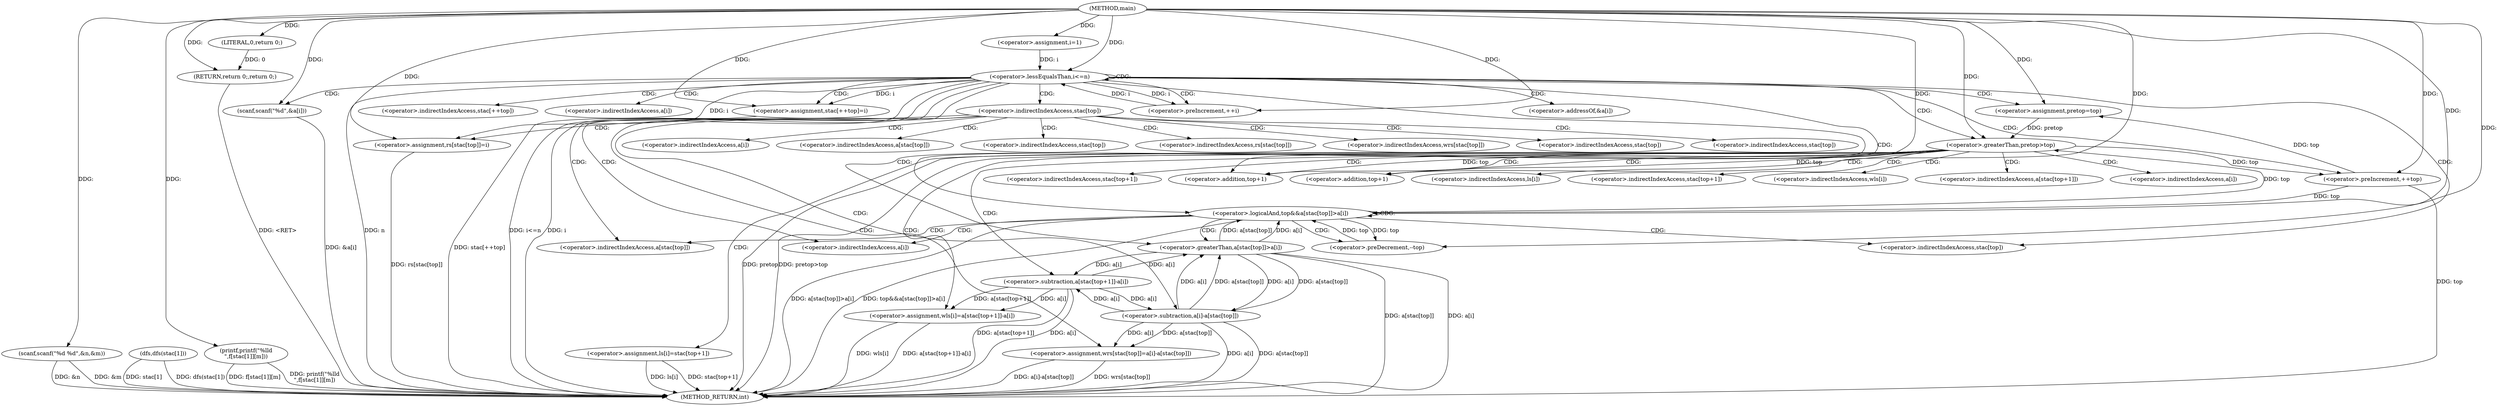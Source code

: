 digraph "main" {  
"1000215" [label = "(METHOD,main)" ]
"1000335" [label = "(METHOD_RETURN,int)" ]
"1000217" [label = "(scanf,scanf(\"%d %d\",&n,&m))" ]
"1000320" [label = "(dfs,dfs(stac[1]))" ]
"1000324" [label = "(printf,printf(\"%lld\n\",f[stac[1]][m]))" ]
"1000333" [label = "(RETURN,return 0;,return 0;)" ]
"1000225" [label = "(<operator>.assignment,i=1)" ]
"1000228" [label = "(<operator>.lessEqualsThan,i<=n)" ]
"1000231" [label = "(<operator>.preIncrement,++i)" ]
"1000334" [label = "(LITERAL,0,return 0;)" ]
"1000234" [label = "(scanf,scanf(\"%d\",&a[i]))" ]
"1000241" [label = "(<operator>.assignment,pretop=top)" ]
"1000314" [label = "(<operator>.assignment,stac[++top]=i)" ]
"1000245" [label = "(<operator>.logicalAnd,top&&a[stac[top]]>a[i])" ]
"1000256" [label = "(<operator>.preDecrement,--top)" ]
"1000286" [label = "(<operator>.greaterThan,pretop>top)" ]
"1000263" [label = "(<operator>.assignment,rs[stac[top]]=i)" ]
"1000270" [label = "(<operator>.assignment,wrs[stac[top]]=a[i]-a[stac[top]])" ]
"1000290" [label = "(<operator>.assignment,ls[i]=stac[top+1])" ]
"1000299" [label = "(<operator>.assignment,wls[i]=a[stac[top+1]]-a[i])" ]
"1000247" [label = "(<operator>.greaterThan,a[stac[top]]>a[i])" ]
"1000317" [label = "(<operator>.preIncrement,++top)" ]
"1000276" [label = "(<operator>.subtraction,a[i]-a[stac[top]])" ]
"1000303" [label = "(<operator>.subtraction,a[stac[top+1]]-a[i])" ]
"1000296" [label = "(<operator>.addition,top+1)" ]
"1000308" [label = "(<operator>.addition,top+1)" ]
"1000236" [label = "(<operator>.addressOf,&a[i])" ]
"1000259" [label = "(<operator>.indirectIndexAccess,stac[top])" ]
"1000315" [label = "(<operator>.indirectIndexAccess,stac[++top])" ]
"1000237" [label = "(<operator>.indirectIndexAccess,a[i])" ]
"1000248" [label = "(<operator>.indirectIndexAccess,a[stac[top]])" ]
"1000253" [label = "(<operator>.indirectIndexAccess,a[i])" ]
"1000264" [label = "(<operator>.indirectIndexAccess,rs[stac[top]])" ]
"1000271" [label = "(<operator>.indirectIndexAccess,wrs[stac[top]])" ]
"1000291" [label = "(<operator>.indirectIndexAccess,ls[i])" ]
"1000294" [label = "(<operator>.indirectIndexAccess,stac[top+1])" ]
"1000300" [label = "(<operator>.indirectIndexAccess,wls[i])" ]
"1000250" [label = "(<operator>.indirectIndexAccess,stac[top])" ]
"1000266" [label = "(<operator>.indirectIndexAccess,stac[top])" ]
"1000273" [label = "(<operator>.indirectIndexAccess,stac[top])" ]
"1000277" [label = "(<operator>.indirectIndexAccess,a[i])" ]
"1000280" [label = "(<operator>.indirectIndexAccess,a[stac[top]])" ]
"1000304" [label = "(<operator>.indirectIndexAccess,a[stac[top+1]])" ]
"1000311" [label = "(<operator>.indirectIndexAccess,a[i])" ]
"1000282" [label = "(<operator>.indirectIndexAccess,stac[top])" ]
"1000306" [label = "(<operator>.indirectIndexAccess,stac[top+1])" ]
  "1000217" -> "1000335"  [ label = "DDG: &n"] 
  "1000217" -> "1000335"  [ label = "DDG: &m"] 
  "1000228" -> "1000335"  [ label = "DDG: i"] 
  "1000228" -> "1000335"  [ label = "DDG: n"] 
  "1000228" -> "1000335"  [ label = "DDG: i<=n"] 
  "1000320" -> "1000335"  [ label = "DDG: stac[1]"] 
  "1000320" -> "1000335"  [ label = "DDG: dfs(stac[1])"] 
  "1000324" -> "1000335"  [ label = "DDG: f[stac[1]][m]"] 
  "1000324" -> "1000335"  [ label = "DDG: printf(\"%lld\n\",f[stac[1]][m])"] 
  "1000234" -> "1000335"  [ label = "DDG: &a[i]"] 
  "1000247" -> "1000335"  [ label = "DDG: a[stac[top]]"] 
  "1000247" -> "1000335"  [ label = "DDG: a[i]"] 
  "1000245" -> "1000335"  [ label = "DDG: a[stac[top]]>a[i]"] 
  "1000245" -> "1000335"  [ label = "DDG: top&&a[stac[top]]>a[i]"] 
  "1000263" -> "1000335"  [ label = "DDG: rs[stac[top]]"] 
  "1000270" -> "1000335"  [ label = "DDG: wrs[stac[top]]"] 
  "1000276" -> "1000335"  [ label = "DDG: a[i]"] 
  "1000276" -> "1000335"  [ label = "DDG: a[stac[top]]"] 
  "1000270" -> "1000335"  [ label = "DDG: a[i]-a[stac[top]]"] 
  "1000286" -> "1000335"  [ label = "DDG: pretop"] 
  "1000286" -> "1000335"  [ label = "DDG: pretop>top"] 
  "1000290" -> "1000335"  [ label = "DDG: ls[i]"] 
  "1000290" -> "1000335"  [ label = "DDG: stac[top+1]"] 
  "1000299" -> "1000335"  [ label = "DDG: wls[i]"] 
  "1000303" -> "1000335"  [ label = "DDG: a[stac[top+1]]"] 
  "1000303" -> "1000335"  [ label = "DDG: a[i]"] 
  "1000299" -> "1000335"  [ label = "DDG: a[stac[top+1]]-a[i]"] 
  "1000317" -> "1000335"  [ label = "DDG: top"] 
  "1000314" -> "1000335"  [ label = "DDG: stac[++top]"] 
  "1000333" -> "1000335"  [ label = "DDG: <RET>"] 
  "1000215" -> "1000217"  [ label = "DDG: "] 
  "1000334" -> "1000333"  [ label = "DDG: 0"] 
  "1000215" -> "1000333"  [ label = "DDG: "] 
  "1000215" -> "1000225"  [ label = "DDG: "] 
  "1000215" -> "1000324"  [ label = "DDG: "] 
  "1000215" -> "1000334"  [ label = "DDG: "] 
  "1000225" -> "1000228"  [ label = "DDG: i"] 
  "1000231" -> "1000228"  [ label = "DDG: i"] 
  "1000215" -> "1000228"  [ label = "DDG: "] 
  "1000215" -> "1000231"  [ label = "DDG: "] 
  "1000228" -> "1000231"  [ label = "DDG: i"] 
  "1000215" -> "1000234"  [ label = "DDG: "] 
  "1000317" -> "1000241"  [ label = "DDG: top"] 
  "1000215" -> "1000241"  [ label = "DDG: "] 
  "1000228" -> "1000314"  [ label = "DDG: i"] 
  "1000215" -> "1000314"  [ label = "DDG: "] 
  "1000256" -> "1000245"  [ label = "DDG: top"] 
  "1000215" -> "1000245"  [ label = "DDG: "] 
  "1000317" -> "1000245"  [ label = "DDG: top"] 
  "1000247" -> "1000245"  [ label = "DDG: a[stac[top]]"] 
  "1000247" -> "1000245"  [ label = "DDG: a[i]"] 
  "1000245" -> "1000256"  [ label = "DDG: top"] 
  "1000215" -> "1000256"  [ label = "DDG: "] 
  "1000228" -> "1000263"  [ label = "DDG: i"] 
  "1000215" -> "1000263"  [ label = "DDG: "] 
  "1000276" -> "1000270"  [ label = "DDG: a[i]"] 
  "1000276" -> "1000270"  [ label = "DDG: a[stac[top]]"] 
  "1000241" -> "1000286"  [ label = "DDG: pretop"] 
  "1000215" -> "1000286"  [ label = "DDG: "] 
  "1000245" -> "1000286"  [ label = "DDG: top"] 
  "1000303" -> "1000299"  [ label = "DDG: a[stac[top+1]]"] 
  "1000303" -> "1000299"  [ label = "DDG: a[i]"] 
  "1000276" -> "1000247"  [ label = "DDG: a[stac[top]]"] 
  "1000276" -> "1000247"  [ label = "DDG: a[i]"] 
  "1000303" -> "1000247"  [ label = "DDG: a[i]"] 
  "1000286" -> "1000317"  [ label = "DDG: top"] 
  "1000215" -> "1000317"  [ label = "DDG: "] 
  "1000247" -> "1000276"  [ label = "DDG: a[i]"] 
  "1000303" -> "1000276"  [ label = "DDG: a[i]"] 
  "1000247" -> "1000276"  [ label = "DDG: a[stac[top]]"] 
  "1000247" -> "1000303"  [ label = "DDG: a[i]"] 
  "1000276" -> "1000303"  [ label = "DDG: a[i]"] 
  "1000286" -> "1000296"  [ label = "DDG: top"] 
  "1000215" -> "1000296"  [ label = "DDG: "] 
  "1000215" -> "1000308"  [ label = "DDG: "] 
  "1000286" -> "1000308"  [ label = "DDG: top"] 
  "1000228" -> "1000286"  [ label = "CDG: "] 
  "1000228" -> "1000315"  [ label = "CDG: "] 
  "1000228" -> "1000259"  [ label = "CDG: "] 
  "1000228" -> "1000236"  [ label = "CDG: "] 
  "1000228" -> "1000234"  [ label = "CDG: "] 
  "1000228" -> "1000314"  [ label = "CDG: "] 
  "1000228" -> "1000237"  [ label = "CDG: "] 
  "1000228" -> "1000231"  [ label = "CDG: "] 
  "1000228" -> "1000241"  [ label = "CDG: "] 
  "1000228" -> "1000317"  [ label = "CDG: "] 
  "1000228" -> "1000245"  [ label = "CDG: "] 
  "1000228" -> "1000228"  [ label = "CDG: "] 
  "1000228" -> "1000247"  [ label = "CDG: "] 
  "1000228" -> "1000253"  [ label = "CDG: "] 
  "1000228" -> "1000250"  [ label = "CDG: "] 
  "1000228" -> "1000248"  [ label = "CDG: "] 
  "1000245" -> "1000256"  [ label = "CDG: "] 
  "1000245" -> "1000245"  [ label = "CDG: "] 
  "1000245" -> "1000247"  [ label = "CDG: "] 
  "1000245" -> "1000253"  [ label = "CDG: "] 
  "1000245" -> "1000250"  [ label = "CDG: "] 
  "1000245" -> "1000248"  [ label = "CDG: "] 
  "1000259" -> "1000276"  [ label = "CDG: "] 
  "1000259" -> "1000263"  [ label = "CDG: "] 
  "1000259" -> "1000277"  [ label = "CDG: "] 
  "1000259" -> "1000266"  [ label = "CDG: "] 
  "1000259" -> "1000282"  [ label = "CDG: "] 
  "1000259" -> "1000271"  [ label = "CDG: "] 
  "1000259" -> "1000280"  [ label = "CDG: "] 
  "1000259" -> "1000264"  [ label = "CDG: "] 
  "1000259" -> "1000273"  [ label = "CDG: "] 
  "1000259" -> "1000270"  [ label = "CDG: "] 
  "1000286" -> "1000294"  [ label = "CDG: "] 
  "1000286" -> "1000303"  [ label = "CDG: "] 
  "1000286" -> "1000291"  [ label = "CDG: "] 
  "1000286" -> "1000290"  [ label = "CDG: "] 
  "1000286" -> "1000306"  [ label = "CDG: "] 
  "1000286" -> "1000299"  [ label = "CDG: "] 
  "1000286" -> "1000296"  [ label = "CDG: "] 
  "1000286" -> "1000308"  [ label = "CDG: "] 
  "1000286" -> "1000300"  [ label = "CDG: "] 
  "1000286" -> "1000304"  [ label = "CDG: "] 
  "1000286" -> "1000311"  [ label = "CDG: "] 
}
